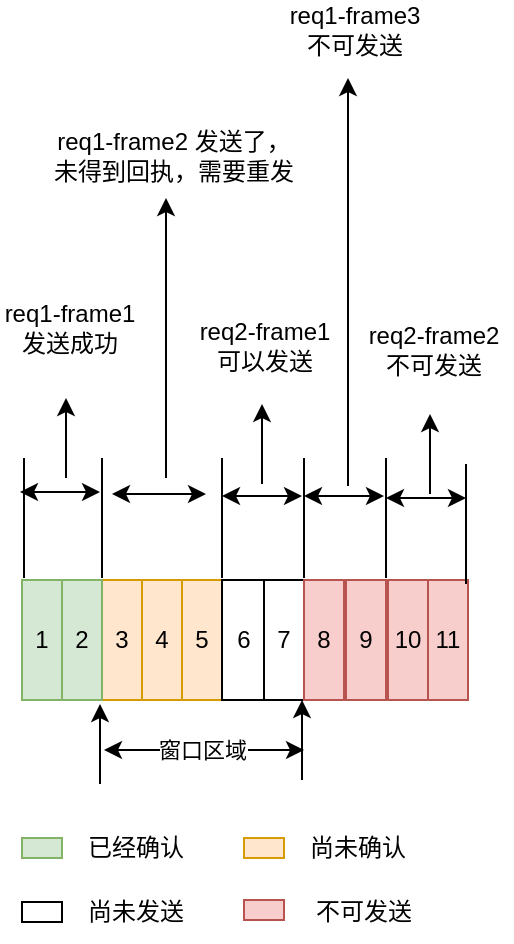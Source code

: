 <mxfile version="20.2.3" type="device"><diagram id="LNrpwxnLL6q7XJaHamDg" name="第 1 页"><mxGraphModel dx="942" dy="1864" grid="1" gridSize="10" guides="1" tooltips="1" connect="1" arrows="1" fold="1" page="1" pageScale="1" pageWidth="827" pageHeight="1169" math="0" shadow="0"><root><mxCell id="0"/><mxCell id="1" parent="0"/><mxCell id="ARLoKnf5dsVw4OmZPA-2-1" value="1" style="rounded=0;whiteSpace=wrap;html=1;fillColor=#d5e8d4;strokeColor=#82b366;" vertex="1" parent="1"><mxGeometry x="198" y="131" width="20" height="60" as="geometry"/></mxCell><mxCell id="ARLoKnf5dsVw4OmZPA-2-2" value="4" style="rounded=0;whiteSpace=wrap;html=1;fillColor=#ffe6cc;strokeColor=#d79b00;" vertex="1" parent="1"><mxGeometry x="258" y="131" width="20" height="60" as="geometry"/></mxCell><mxCell id="ARLoKnf5dsVw4OmZPA-2-3" value="3" style="rounded=0;whiteSpace=wrap;html=1;fillColor=#ffe6cc;strokeColor=#d79b00;" vertex="1" parent="1"><mxGeometry x="238" y="131" width="20" height="60" as="geometry"/></mxCell><mxCell id="ARLoKnf5dsVw4OmZPA-2-4" value="2" style="rounded=0;whiteSpace=wrap;html=1;fillColor=#d5e8d4;strokeColor=#82b366;" vertex="1" parent="1"><mxGeometry x="218" y="131" width="20" height="60" as="geometry"/></mxCell><mxCell id="ARLoKnf5dsVw4OmZPA-2-5" value="5" style="rounded=0;whiteSpace=wrap;html=1;fillColor=#ffe6cc;strokeColor=#d79b00;" vertex="1" parent="1"><mxGeometry x="278" y="131" width="20" height="60" as="geometry"/></mxCell><mxCell id="ARLoKnf5dsVw4OmZPA-2-6" value="6" style="rounded=0;whiteSpace=wrap;html=1;" vertex="1" parent="1"><mxGeometry x="298" y="131" width="22" height="60" as="geometry"/></mxCell><mxCell id="ARLoKnf5dsVw4OmZPA-2-7" value="7" style="rounded=0;whiteSpace=wrap;html=1;" vertex="1" parent="1"><mxGeometry x="319" y="131" width="20" height="60" as="geometry"/></mxCell><mxCell id="ARLoKnf5dsVw4OmZPA-2-8" value="8" style="rounded=0;whiteSpace=wrap;html=1;fillColor=#f8cecc;strokeColor=#b85450;" vertex="1" parent="1"><mxGeometry x="339" y="131" width="20" height="60" as="geometry"/></mxCell><mxCell id="ARLoKnf5dsVw4OmZPA-2-9" value="" style="endArrow=classic;html=1;rounded=0;" edge="1" parent="1"><mxGeometry width="50" height="50" relative="1" as="geometry"><mxPoint x="237" y="233" as="sourcePoint"/><mxPoint x="237" y="193" as="targetPoint"/></mxGeometry></mxCell><mxCell id="ARLoKnf5dsVw4OmZPA-2-10" value="" style="endArrow=classic;html=1;rounded=0;" edge="1" parent="1"><mxGeometry width="50" height="50" relative="1" as="geometry"><mxPoint x="338" y="231" as="sourcePoint"/><mxPoint x="338" y="191" as="targetPoint"/></mxGeometry></mxCell><mxCell id="ARLoKnf5dsVw4OmZPA-2-11" value="" style="endArrow=classic;html=1;rounded=0;startArrow=classic;startFill=1;endFill=1;" edge="1" parent="1"><mxGeometry width="50" height="50" relative="1" as="geometry"><mxPoint x="239" y="216" as="sourcePoint"/><mxPoint x="339" y="216" as="targetPoint"/></mxGeometry></mxCell><mxCell id="ARLoKnf5dsVw4OmZPA-2-12" value="窗口区域" style="edgeLabel;html=1;align=center;verticalAlign=middle;resizable=0;points=[];" vertex="1" connectable="0" parent="ARLoKnf5dsVw4OmZPA-2-11"><mxGeometry x="-0.38" relative="1" as="geometry"><mxPoint x="18" as="offset"/></mxGeometry></mxCell><mxCell id="ARLoKnf5dsVw4OmZPA-2-13" value="" style="rounded=0;whiteSpace=wrap;html=1;fillColor=#d5e8d4;strokeColor=#82b366;" vertex="1" parent="1"><mxGeometry x="198" y="260" width="20" height="10" as="geometry"/></mxCell><mxCell id="ARLoKnf5dsVw4OmZPA-2-14" value="已经确认" style="text;html=1;strokeColor=none;fillColor=none;align=center;verticalAlign=middle;whiteSpace=wrap;rounded=0;" vertex="1" parent="1"><mxGeometry x="225" y="250" width="60" height="30" as="geometry"/></mxCell><mxCell id="ARLoKnf5dsVw4OmZPA-2-15" value="" style="rounded=0;whiteSpace=wrap;html=1;fillColor=#ffe6cc;strokeColor=#d79b00;" vertex="1" parent="1"><mxGeometry x="309" y="260" width="20" height="10" as="geometry"/></mxCell><mxCell id="ARLoKnf5dsVw4OmZPA-2-16" value="尚未确认" style="text;html=1;strokeColor=none;fillColor=none;align=center;verticalAlign=middle;whiteSpace=wrap;rounded=0;" vertex="1" parent="1"><mxGeometry x="336" y="250" width="60" height="30" as="geometry"/></mxCell><mxCell id="ARLoKnf5dsVw4OmZPA-2-17" value="" style="rounded=0;whiteSpace=wrap;html=1;" vertex="1" parent="1"><mxGeometry x="198" y="292" width="20" height="10" as="geometry"/></mxCell><mxCell id="ARLoKnf5dsVw4OmZPA-2-18" value="尚未发送" style="text;html=1;strokeColor=none;fillColor=none;align=center;verticalAlign=middle;whiteSpace=wrap;rounded=0;" vertex="1" parent="1"><mxGeometry x="225" y="282" width="60" height="30" as="geometry"/></mxCell><mxCell id="ARLoKnf5dsVw4OmZPA-2-19" value="" style="rounded=0;whiteSpace=wrap;html=1;fillColor=#f8cecc;strokeColor=#b85450;" vertex="1" parent="1"><mxGeometry x="309" y="291" width="20" height="10" as="geometry"/></mxCell><mxCell id="ARLoKnf5dsVw4OmZPA-2-20" value="不可发送" style="text;html=1;strokeColor=none;fillColor=none;align=center;verticalAlign=middle;whiteSpace=wrap;rounded=0;" vertex="1" parent="1"><mxGeometry x="339" y="282" width="60" height="30" as="geometry"/></mxCell><mxCell id="ARLoKnf5dsVw4OmZPA-2-21" value="9" style="rounded=0;whiteSpace=wrap;html=1;fillColor=#f8cecc;strokeColor=#b85450;" vertex="1" parent="1"><mxGeometry x="360" y="131" width="20" height="60" as="geometry"/></mxCell><mxCell id="ARLoKnf5dsVw4OmZPA-2-22" value="" style="endArrow=none;html=1;rounded=0;" edge="1" parent="1"><mxGeometry width="50" height="50" relative="1" as="geometry"><mxPoint x="199" y="70" as="sourcePoint"/><mxPoint x="199" y="130" as="targetPoint"/></mxGeometry></mxCell><mxCell id="ARLoKnf5dsVw4OmZPA-2-23" value="" style="endArrow=none;html=1;rounded=0;" edge="1" parent="1"><mxGeometry width="50" height="50" relative="1" as="geometry"><mxPoint x="238" y="70" as="sourcePoint"/><mxPoint x="238" y="130" as="targetPoint"/></mxGeometry></mxCell><mxCell id="ARLoKnf5dsVw4OmZPA-2-24" value="" style="endArrow=none;html=1;rounded=0;" edge="1" parent="1"><mxGeometry width="50" height="50" relative="1" as="geometry"><mxPoint x="298" y="70" as="sourcePoint"/><mxPoint x="298" y="130" as="targetPoint"/></mxGeometry></mxCell><mxCell id="ARLoKnf5dsVw4OmZPA-2-25" value="" style="endArrow=none;html=1;rounded=0;" edge="1" parent="1"><mxGeometry width="50" height="50" relative="1" as="geometry"><mxPoint x="339" y="70" as="sourcePoint"/><mxPoint x="339" y="130" as="targetPoint"/></mxGeometry></mxCell><mxCell id="ARLoKnf5dsVw4OmZPA-2-26" value="" style="endArrow=none;html=1;rounded=0;" edge="1" parent="1"><mxGeometry width="50" height="50" relative="1" as="geometry"><mxPoint x="380" y="70" as="sourcePoint"/><mxPoint x="380" y="130" as="targetPoint"/></mxGeometry></mxCell><mxCell id="ARLoKnf5dsVw4OmZPA-2-27" value="10" style="rounded=0;whiteSpace=wrap;html=1;fillColor=#f8cecc;strokeColor=#b85450;" vertex="1" parent="1"><mxGeometry x="381" y="131" width="20" height="60" as="geometry"/></mxCell><mxCell id="ARLoKnf5dsVw4OmZPA-2-28" value="11" style="rounded=0;whiteSpace=wrap;html=1;fillColor=#f8cecc;strokeColor=#b85450;" vertex="1" parent="1"><mxGeometry x="401" y="131" width="20" height="60" as="geometry"/></mxCell><mxCell id="ARLoKnf5dsVw4OmZPA-2-29" value="" style="endArrow=classic;html=1;rounded=0;startArrow=classic;startFill=1;endFill=1;" edge="1" parent="1"><mxGeometry width="50" height="50" relative="1" as="geometry"><mxPoint x="197" y="87" as="sourcePoint"/><mxPoint x="237" y="87" as="targetPoint"/></mxGeometry></mxCell><mxCell id="ARLoKnf5dsVw4OmZPA-2-30" value="" style="endArrow=classic;html=1;rounded=0;startArrow=classic;startFill=1;endFill=1;" edge="1" parent="1"><mxGeometry width="50" height="50" relative="1" as="geometry"><mxPoint x="243" y="88" as="sourcePoint"/><mxPoint x="290" y="88" as="targetPoint"/></mxGeometry></mxCell><mxCell id="ARLoKnf5dsVw4OmZPA-2-31" value="" style="endArrow=classic;html=1;rounded=0;startArrow=classic;startFill=1;endFill=1;" edge="1" parent="1"><mxGeometry width="50" height="50" relative="1" as="geometry"><mxPoint x="298" y="89" as="sourcePoint"/><mxPoint x="338" y="89" as="targetPoint"/></mxGeometry></mxCell><mxCell id="ARLoKnf5dsVw4OmZPA-2-32" value="" style="endArrow=classic;html=1;rounded=0;startArrow=classic;startFill=1;endFill=1;" edge="1" parent="1"><mxGeometry width="50" height="50" relative="1" as="geometry"><mxPoint x="339" y="89" as="sourcePoint"/><mxPoint x="379" y="89" as="targetPoint"/></mxGeometry></mxCell><mxCell id="ARLoKnf5dsVw4OmZPA-2-33" value="" style="endArrow=none;html=1;rounded=0;" edge="1" parent="1"><mxGeometry width="50" height="50" relative="1" as="geometry"><mxPoint x="420" y="73" as="sourcePoint"/><mxPoint x="420" y="133" as="targetPoint"/></mxGeometry></mxCell><mxCell id="ARLoKnf5dsVw4OmZPA-2-34" value="" style="endArrow=classic;html=1;rounded=0;startArrow=classic;startFill=1;endFill=1;" edge="1" parent="1"><mxGeometry width="50" height="50" relative="1" as="geometry"><mxPoint x="380" y="90" as="sourcePoint"/><mxPoint x="420" y="90" as="targetPoint"/></mxGeometry></mxCell><mxCell id="ARLoKnf5dsVw4OmZPA-2-35" value="" style="endArrow=classic;html=1;rounded=0;" edge="1" parent="1"><mxGeometry width="50" height="50" relative="1" as="geometry"><mxPoint x="220" y="80" as="sourcePoint"/><mxPoint x="220" y="40" as="targetPoint"/></mxGeometry></mxCell><mxCell id="ARLoKnf5dsVw4OmZPA-2-36" value="req1-frame1发送成功" style="text;html=1;strokeColor=none;fillColor=none;align=center;verticalAlign=middle;whiteSpace=wrap;rounded=0;" vertex="1" parent="1"><mxGeometry x="187" y="-10" width="70" height="30" as="geometry"/></mxCell><mxCell id="ARLoKnf5dsVw4OmZPA-2-37" value="" style="endArrow=classic;html=1;rounded=0;" edge="1" parent="1"><mxGeometry width="50" height="50" relative="1" as="geometry"><mxPoint x="270" y="80" as="sourcePoint"/><mxPoint x="270" y="-60" as="targetPoint"/></mxGeometry></mxCell><mxCell id="ARLoKnf5dsVw4OmZPA-2-38" value="req1-frame2 发送了，未得到回执，需要重发" style="text;html=1;strokeColor=none;fillColor=none;align=center;verticalAlign=middle;whiteSpace=wrap;rounded=0;" vertex="1" parent="1"><mxGeometry x="210" y="-96" width="128" height="30" as="geometry"/></mxCell><mxCell id="ARLoKnf5dsVw4OmZPA-2-39" value="" style="endArrow=classic;html=1;rounded=0;" edge="1" parent="1"><mxGeometry width="50" height="50" relative="1" as="geometry"><mxPoint x="318" y="83" as="sourcePoint"/><mxPoint x="318" y="43" as="targetPoint"/></mxGeometry></mxCell><mxCell id="ARLoKnf5dsVw4OmZPA-2-40" value="req2-frame1 可以发送" style="text;html=1;strokeColor=none;fillColor=none;align=center;verticalAlign=middle;whiteSpace=wrap;rounded=0;" vertex="1" parent="1"><mxGeometry x="285" y="-1" width="69" height="30" as="geometry"/></mxCell><mxCell id="ARLoKnf5dsVw4OmZPA-2-41" value="" style="endArrow=classic;html=1;rounded=0;" edge="1" parent="1"><mxGeometry width="50" height="50" relative="1" as="geometry"><mxPoint x="361" y="84" as="sourcePoint"/><mxPoint x="361" y="-120" as="targetPoint"/></mxGeometry></mxCell><mxCell id="ARLoKnf5dsVw4OmZPA-2-42" value="req1-frame3 不可发送" style="text;html=1;strokeColor=none;fillColor=none;align=center;verticalAlign=middle;whiteSpace=wrap;rounded=0;" vertex="1" parent="1"><mxGeometry x="330" y="-159" width="69" height="30" as="geometry"/></mxCell><mxCell id="ARLoKnf5dsVw4OmZPA-2-43" value="" style="endArrow=classic;html=1;rounded=0;" edge="1" parent="1"><mxGeometry width="50" height="50" relative="1" as="geometry"><mxPoint x="402" y="88" as="sourcePoint"/><mxPoint x="402" y="48" as="targetPoint"/></mxGeometry></mxCell><mxCell id="ARLoKnf5dsVw4OmZPA-2-44" value="req2-frame2 不可发送" style="text;html=1;strokeColor=none;fillColor=none;align=center;verticalAlign=middle;whiteSpace=wrap;rounded=0;" vertex="1" parent="1"><mxGeometry x="365" y="1" width="78" height="30" as="geometry"/></mxCell></root></mxGraphModel></diagram></mxfile>